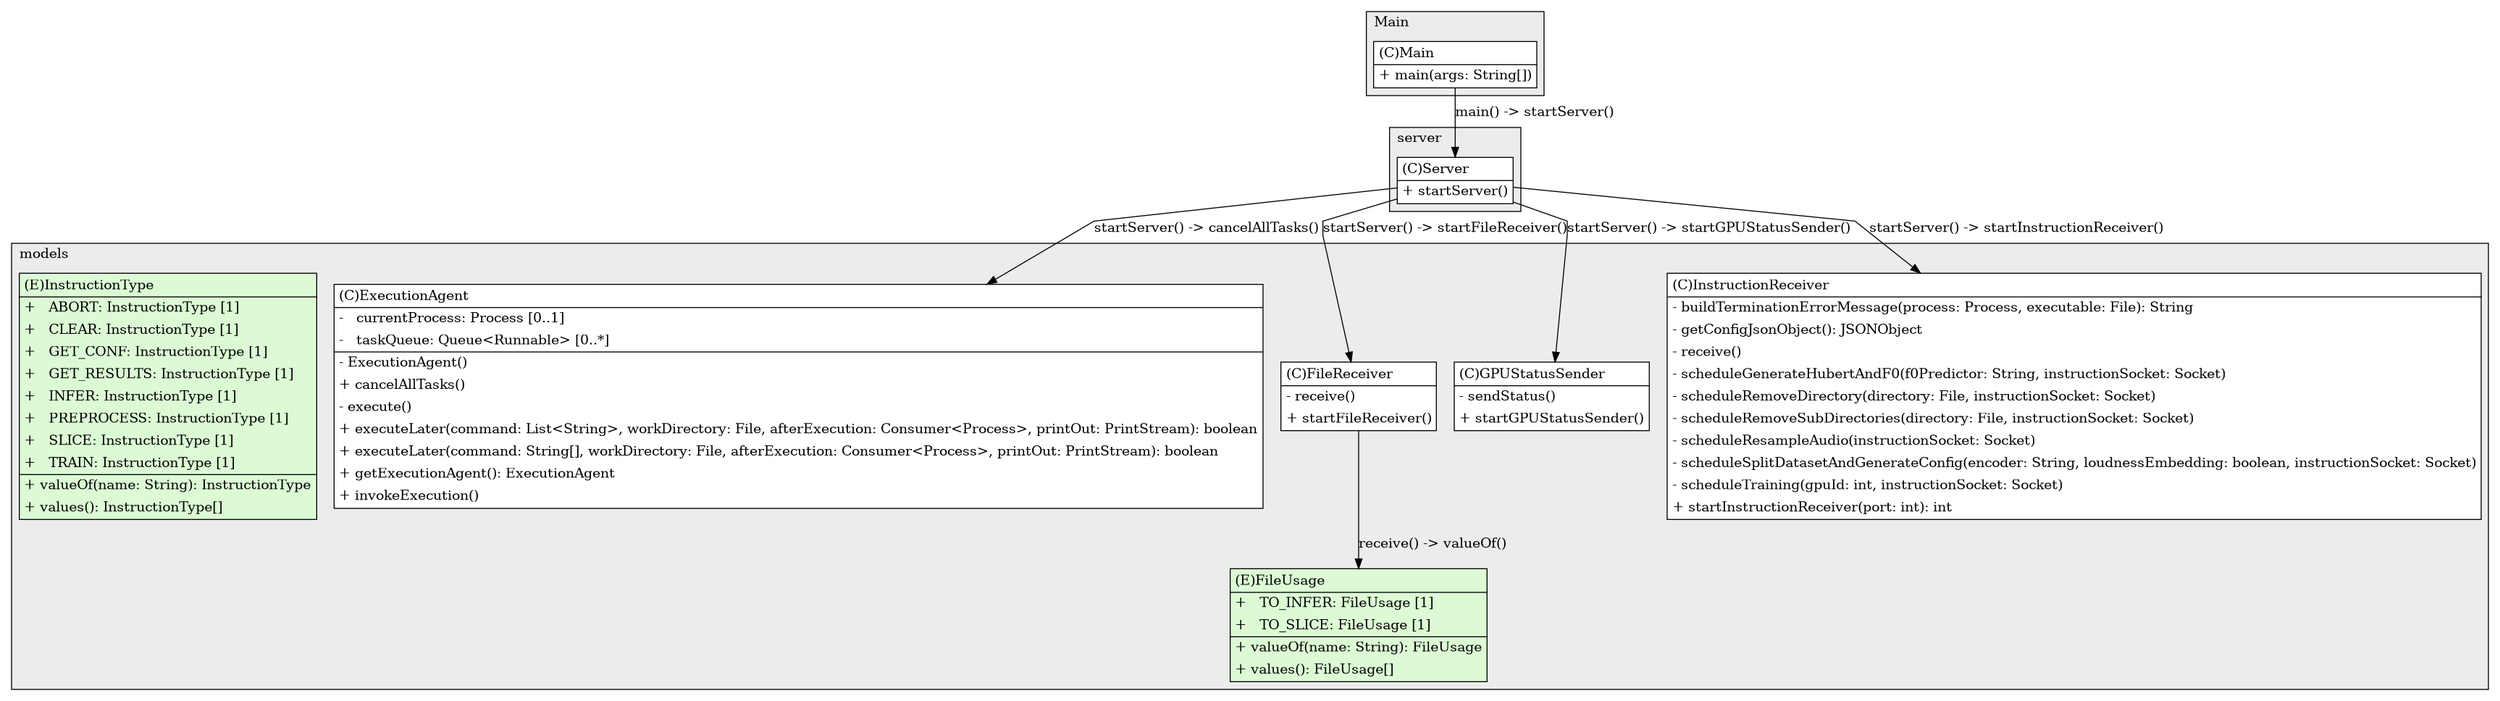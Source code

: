 @startuml

/' diagram meta data start
config=StructureConfiguration;
{
  "projectClassification": {
    "searchMode": "OpenProject", // OpenProject, AllProjects
    "includedProjects": "",
    "pathEndKeywords": "*.impl",
    "isClientPath": "",
    "isClientName": "",
    "isTestPath": "",
    "isTestName": "",
    "isMappingPath": "",
    "isMappingName": "",
    "isDataAccessPath": "",
    "isDataAccessName": "",
    "isDataStructurePath": "",
    "isDataStructureName": "",
    "isInterfaceStructuresPath": "",
    "isInterfaceStructuresName": "",
    "isEntryPointPath": "",
    "isEntryPointName": "",
    "treatFinalFieldsAsMandatory": false
  },
  "graphRestriction": {
    "classPackageExcludeFilter": "",
    "classPackageIncludeFilter": "",
    "classNameExcludeFilter": "",
    "classNameIncludeFilter": "",
    "methodNameExcludeFilter": "",
    "methodNameIncludeFilter": "",
    "removeByInheritance": "", // inheritance/annotation based filtering is done in a second step
    "removeByAnnotation": "",
    "removeByClassPackage": "", // cleanup the graph after inheritance/annotation based filtering is done
    "removeByClassName": "",
    "cutMappings": false,
    "cutEnum": false,
    "cutTests": true,
    "cutClient": false,
    "cutDataAccess": false,
    "cutInterfaceStructures": false,
    "cutDataStructures": false,
    "cutGetterAndSetter": false,
    "cutConstructors": false
  },
  "graphTraversal": {
    "forwardDepth": 6,
    "backwardDepth": 6,
    "classPackageExcludeFilter": "",
    "classPackageIncludeFilter": "",
    "classNameExcludeFilter": "",
    "classNameIncludeFilter": "",
    "methodNameExcludeFilter": "",
    "methodNameIncludeFilter": "",
    "hideMappings": false,
    "hideDataStructures": false,
    "hidePrivateMethods": false,
    "hideInterfaceCalls": false, // indirection: implementation -> interface (is hidden) -> implementation
    "onlyShowApplicationEntryPoints": false, // root node is included
    "useMethodCallsForStructureDiagram": "BothDirections" // ForwardOnly, BothDirections, No
  },
  "details": {
    "aggregation": "GroupByClass", // ByClass, GroupByClass, None
    "showClassGenericTypes": true,
    "showMethods": true,
    "showMethodParameterNames": true,
    "showMethodParameterTypes": true,
    "showMethodReturnType": true,
    "showPackageLevels": 6,
    "showDetailedClassStructure": true
  },
  "rootClass": "Main",
  "extensionCallbackMethod": "" // qualified.class.name#methodName - signature: public static String method(String)
}
diagram meta data end '/



digraph g {
    rankdir="TB"
    splines=polyline
    

'nodes 
subgraph cluster_1068799382 { 
   	label=models
	labeljust=l
	fillcolor="#ececec"
	style=filled
   
   ExecutionAgent1068799382[
	label=<<TABLE BORDER="1" CELLBORDER="0" CELLPADDING="4" CELLSPACING="0">
<TR><TD ALIGN="LEFT" >(C)ExecutionAgent</TD></TR>
<HR/>
<TR><TD ALIGN="LEFT" >-   currentProcess: Process [0..1]</TD></TR>
<TR><TD ALIGN="LEFT" >-   taskQueue: Queue&lt;Runnable&gt; [0..*]</TD></TR>
<HR/>
<TR><TD ALIGN="LEFT" >- ExecutionAgent()</TD></TR>
<TR><TD ALIGN="LEFT" >+ cancelAllTasks()</TD></TR>
<TR><TD ALIGN="LEFT" >- execute()</TD></TR>
<TR><TD ALIGN="LEFT" >+ executeLater(command: List&lt;String&gt;, workDirectory: File, afterExecution: Consumer&lt;Process&gt;, printOut: PrintStream): boolean</TD></TR>
<TR><TD ALIGN="LEFT" >+ executeLater(command: String[], workDirectory: File, afterExecution: Consumer&lt;Process&gt;, printOut: PrintStream): boolean</TD></TR>
<TR><TD ALIGN="LEFT" >+ getExecutionAgent(): ExecutionAgent</TD></TR>
<TR><TD ALIGN="LEFT" >+ invokeExecution()</TD></TR>
</TABLE>>
	style=filled
	margin=0
	shape=plaintext
	fillcolor="#FFFFFF"
];

FileReceiver1068799382[
	label=<<TABLE BORDER="1" CELLBORDER="0" CELLPADDING="4" CELLSPACING="0">
<TR><TD ALIGN="LEFT" >(C)FileReceiver</TD></TR>
<HR/>
<TR><TD ALIGN="LEFT" >- receive()</TD></TR>
<TR><TD ALIGN="LEFT" >+ startFileReceiver()</TD></TR>
</TABLE>>
	style=filled
	margin=0
	shape=plaintext
	fillcolor="#FFFFFF"
];

FileUsage1068799382[
	label=<<TABLE BORDER="1" CELLBORDER="0" CELLPADDING="4" CELLSPACING="0">
<TR><TD ALIGN="LEFT" >(E)FileUsage</TD></TR>
<HR/>
<TR><TD ALIGN="LEFT" >+   TO_INFER: FileUsage [1]</TD></TR>
<TR><TD ALIGN="LEFT" >+   TO_SLICE: FileUsage [1]</TD></TR>
<HR/>
<TR><TD ALIGN="LEFT" >+ valueOf(name: String): FileUsage</TD></TR>
<TR><TD ALIGN="LEFT" >+ values(): FileUsage[]</TD></TR>
</TABLE>>
	style=filled
	margin=0
	shape=plaintext
	fillcolor="#DCFBD5"
];

GPUStatusSender1068799382[
	label=<<TABLE BORDER="1" CELLBORDER="0" CELLPADDING="4" CELLSPACING="0">
<TR><TD ALIGN="LEFT" >(C)GPUStatusSender</TD></TR>
<HR/>
<TR><TD ALIGN="LEFT" >- sendStatus()</TD></TR>
<TR><TD ALIGN="LEFT" >+ startGPUStatusSender()</TD></TR>
</TABLE>>
	style=filled
	margin=0
	shape=plaintext
	fillcolor="#FFFFFF"
];

InstructionReceiver1068799382[
	label=<<TABLE BORDER="1" CELLBORDER="0" CELLPADDING="4" CELLSPACING="0">
<TR><TD ALIGN="LEFT" >(C)InstructionReceiver</TD></TR>
<HR/>
<TR><TD ALIGN="LEFT" >- buildTerminationErrorMessage(process: Process, executable: File): String</TD></TR>
<TR><TD ALIGN="LEFT" >- getConfigJsonObject(): JSONObject</TD></TR>
<TR><TD ALIGN="LEFT" >- receive()</TD></TR>
<TR><TD ALIGN="LEFT" >- scheduleGenerateHubertAndF0(f0Predictor: String, instructionSocket: Socket)</TD></TR>
<TR><TD ALIGN="LEFT" >- scheduleRemoveDirectory(directory: File, instructionSocket: Socket)</TD></TR>
<TR><TD ALIGN="LEFT" >- scheduleRemoveSubDirectories(directory: File, instructionSocket: Socket)</TD></TR>
<TR><TD ALIGN="LEFT" >- scheduleResampleAudio(instructionSocket: Socket)</TD></TR>
<TR><TD ALIGN="LEFT" >- scheduleSplitDatasetAndGenerateConfig(encoder: String, loudnessEmbedding: boolean, instructionSocket: Socket)</TD></TR>
<TR><TD ALIGN="LEFT" >- scheduleTraining(gpuId: int, instructionSocket: Socket)</TD></TR>
<TR><TD ALIGN="LEFT" >+ startInstructionReceiver(port: int): int</TD></TR>
</TABLE>>
	style=filled
	margin=0
	shape=plaintext
	fillcolor="#FFFFFF"
];

InstructionType1068799382[
	label=<<TABLE BORDER="1" CELLBORDER="0" CELLPADDING="4" CELLSPACING="0">
<TR><TD ALIGN="LEFT" >(E)InstructionType</TD></TR>
<HR/>
<TR><TD ALIGN="LEFT" >+   ABORT: InstructionType [1]</TD></TR>
<TR><TD ALIGN="LEFT" >+   CLEAR: InstructionType [1]</TD></TR>
<TR><TD ALIGN="LEFT" >+   GET_CONF: InstructionType [1]</TD></TR>
<TR><TD ALIGN="LEFT" >+   GET_RESULTS: InstructionType [1]</TD></TR>
<TR><TD ALIGN="LEFT" >+   INFER: InstructionType [1]</TD></TR>
<TR><TD ALIGN="LEFT" >+   PREPROCESS: InstructionType [1]</TD></TR>
<TR><TD ALIGN="LEFT" >+   SLICE: InstructionType [1]</TD></TR>
<TR><TD ALIGN="LEFT" >+   TRAIN: InstructionType [1]</TD></TR>
<HR/>
<TR><TD ALIGN="LEFT" >+ valueOf(name: String): InstructionType</TD></TR>
<TR><TD ALIGN="LEFT" >+ values(): InstructionType[]</TD></TR>
</TABLE>>
	style=filled
	margin=0
	shape=plaintext
	fillcolor="#DCFBD5"
];
} 

subgraph cluster_2390489 { 
   	label=Main
	labeljust=l
	fillcolor="#ececec"
	style=filled
   
   Main2390489[
	label=<<TABLE BORDER="1" CELLBORDER="0" CELLPADDING="4" CELLSPACING="0">
<TR><TD ALIGN="LEFT" >(C)Main</TD></TR>
<HR/>
<TR><TD ALIGN="LEFT" >+ main(args: String[])</TD></TR>
</TABLE>>
	style=filled
	margin=0
	shape=plaintext
	fillcolor="#FFFFFF"
];
} 

subgraph cluster_905826493 { 
   	label=server
	labeljust=l
	fillcolor="#ececec"
	style=filled
   
   Server905826493[
	label=<<TABLE BORDER="1" CELLBORDER="0" CELLPADDING="4" CELLSPACING="0">
<TR><TD ALIGN="LEFT" >(C)Server</TD></TR>
<HR/>
<TR><TD ALIGN="LEFT" >+ startServer()</TD></TR>
</TABLE>>
	style=filled
	margin=0
	shape=plaintext
	fillcolor="#FFFFFF"
];
} 

'edges    
FileReceiver1068799382 -> FileUsage1068799382[label="receive() -> valueOf()"];
Main2390489 -> Server905826493[label="main() -> startServer()"];
Server905826493 -> ExecutionAgent1068799382[label="startServer() -> cancelAllTasks()"];
Server905826493 -> FileReceiver1068799382[label="startServer() -> startFileReceiver()"];
Server905826493 -> GPUStatusSender1068799382[label="startServer() -> startGPUStatusSender()"];
Server905826493 -> InstructionReceiver1068799382[label="startServer() -> startInstructionReceiver()"];
    
}
@enduml
